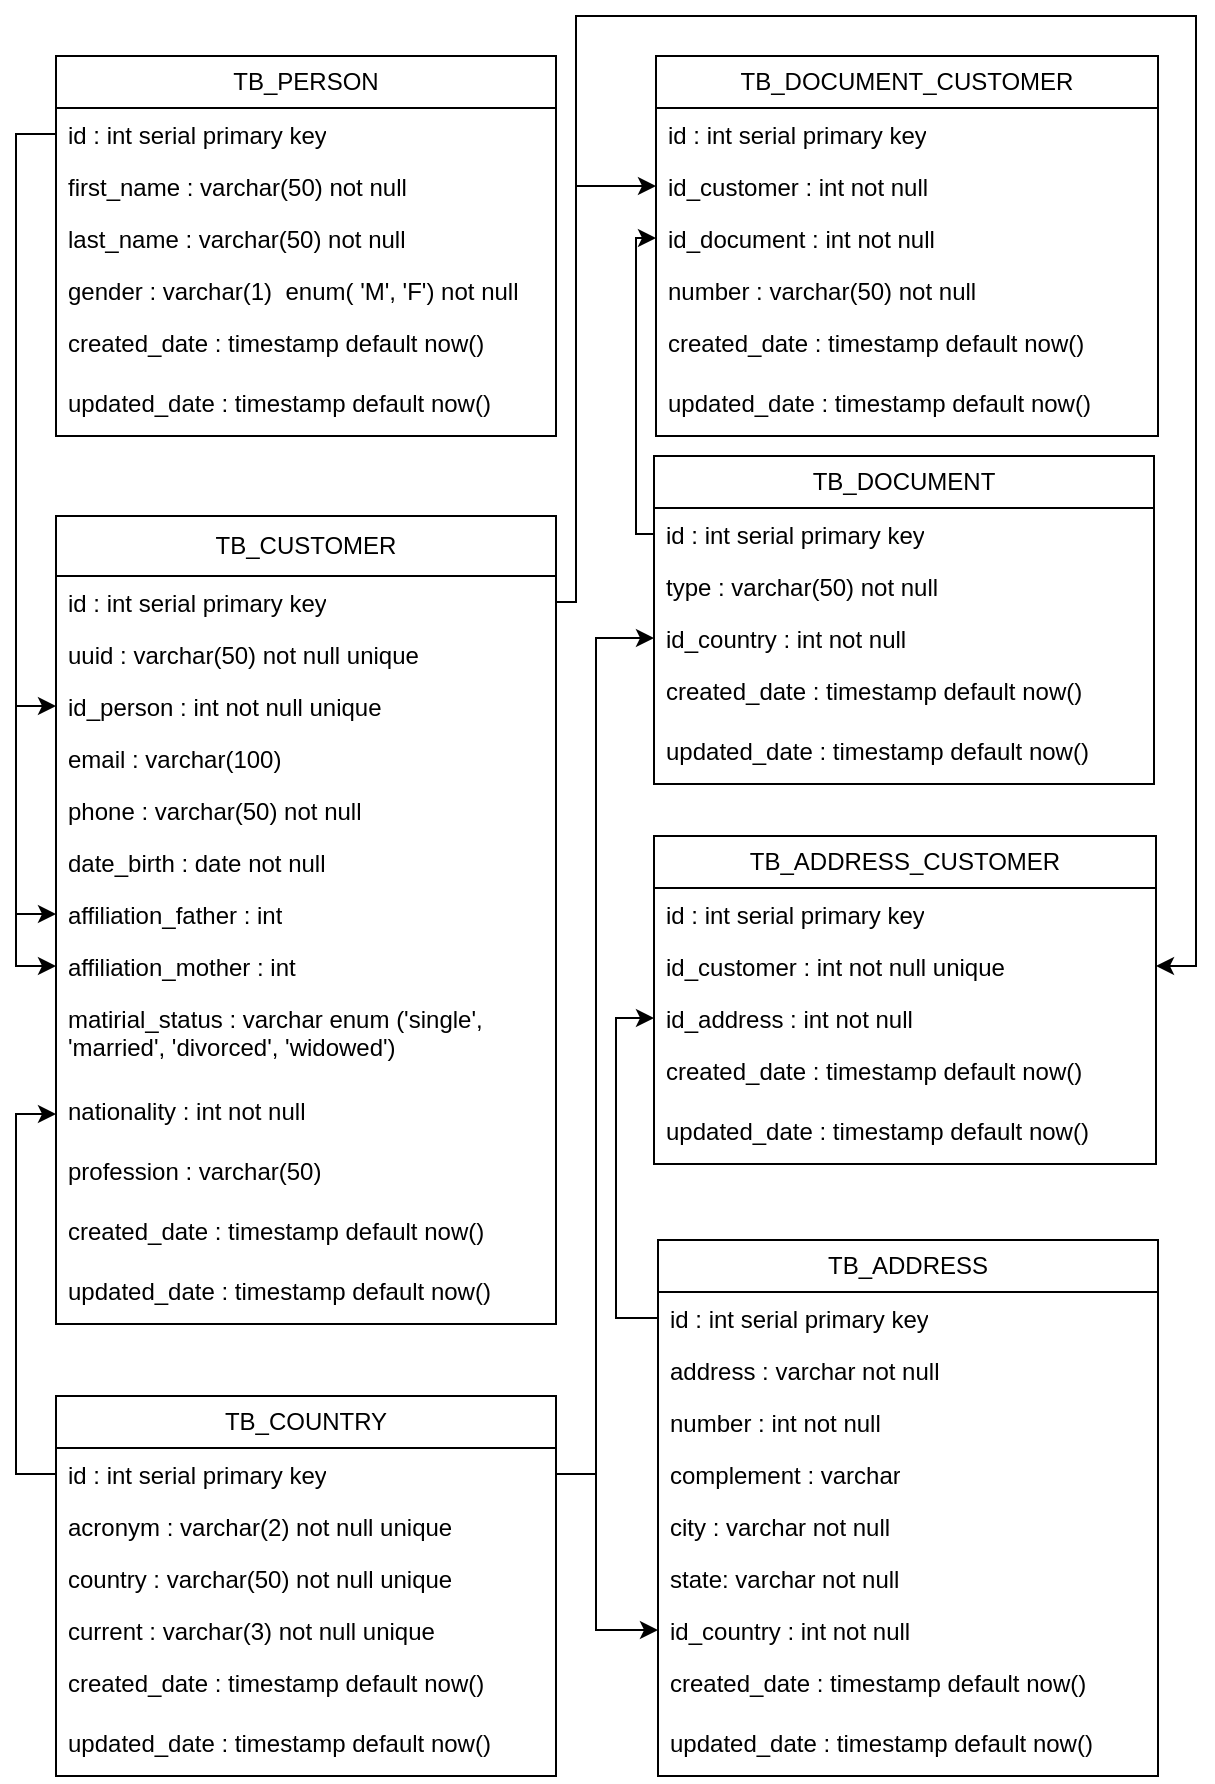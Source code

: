 <mxfile version="22.0.7" type="device">
  <diagram name="DB_CUSTOMER" id="2u5Ryk8Hv8dJWQyS-S4R">
    <mxGraphModel dx="2722" dy="929" grid="1" gridSize="10" guides="1" tooltips="1" connect="1" arrows="1" fold="1" page="1" pageScale="1" pageWidth="827" pageHeight="1169" math="0" shadow="0">
      <root>
        <mxCell id="0" />
        <mxCell id="1" parent="0" />
        <mxCell id="Z7Hft13ytRGWOwsD6Xm9-1" value="TB_COUNTRY" style="swimlane;fontStyle=0;childLayout=stackLayout;horizontal=1;startSize=26;fillColor=none;horizontalStack=0;resizeParent=1;resizeParentMax=0;resizeLast=0;collapsible=1;marginBottom=0;whiteSpace=wrap;html=1;" parent="1" vertex="1">
          <mxGeometry x="190" y="850" width="250" height="190" as="geometry">
            <mxRectangle x="299" y="320" width="120" height="30" as="alternateBounds" />
          </mxGeometry>
        </mxCell>
        <mxCell id="Z7Hft13ytRGWOwsD6Xm9-2" value="id : int serial primary key" style="text;strokeColor=none;fillColor=none;align=left;verticalAlign=top;spacingLeft=4;spacingRight=4;overflow=hidden;rotatable=0;points=[[0,0.5],[1,0.5]];portConstraint=eastwest;whiteSpace=wrap;html=1;" parent="Z7Hft13ytRGWOwsD6Xm9-1" vertex="1">
          <mxGeometry y="26" width="250" height="26" as="geometry" />
        </mxCell>
        <mxCell id="Z7Hft13ytRGWOwsD6Xm9-3" value="acronym : varchar(2) not null unique" style="text;strokeColor=none;fillColor=none;align=left;verticalAlign=top;spacingLeft=4;spacingRight=4;overflow=hidden;rotatable=0;points=[[0,0.5],[1,0.5]];portConstraint=eastwest;whiteSpace=wrap;html=1;" parent="Z7Hft13ytRGWOwsD6Xm9-1" vertex="1">
          <mxGeometry y="52" width="250" height="26" as="geometry" />
        </mxCell>
        <mxCell id="Z7Hft13ytRGWOwsD6Xm9-4" value="country : varchar(50) not null unique&lt;br&gt;" style="text;strokeColor=none;fillColor=none;align=left;verticalAlign=top;spacingLeft=4;spacingRight=4;overflow=hidden;rotatable=0;points=[[0,0.5],[1,0.5]];portConstraint=eastwest;whiteSpace=wrap;html=1;" parent="Z7Hft13ytRGWOwsD6Xm9-1" vertex="1">
          <mxGeometry y="78" width="250" height="26" as="geometry" />
        </mxCell>
        <mxCell id="Z7Hft13ytRGWOwsD6Xm9-5" value="current : varchar(3) not null unique" style="text;strokeColor=none;fillColor=none;align=left;verticalAlign=top;spacingLeft=4;spacingRight=4;overflow=hidden;rotatable=0;points=[[0,0.5],[1,0.5]];portConstraint=eastwest;whiteSpace=wrap;html=1;" parent="Z7Hft13ytRGWOwsD6Xm9-1" vertex="1">
          <mxGeometry y="104" width="250" height="26" as="geometry" />
        </mxCell>
        <mxCell id="KpFi13zjJERmIuN6apcc-4" value="created_date : timestamp default now()" style="text;strokeColor=none;fillColor=none;align=left;verticalAlign=top;spacingLeft=4;spacingRight=4;overflow=hidden;rotatable=0;points=[[0,0.5],[1,0.5]];portConstraint=eastwest;whiteSpace=wrap;html=1;" vertex="1" parent="Z7Hft13ytRGWOwsD6Xm9-1">
          <mxGeometry y="130" width="250" height="30" as="geometry" />
        </mxCell>
        <mxCell id="KpFi13zjJERmIuN6apcc-5" value="updated_date : timestamp default now()" style="text;strokeColor=none;fillColor=none;align=left;verticalAlign=top;spacingLeft=4;spacingRight=4;overflow=hidden;rotatable=0;points=[[0,0.5],[1,0.5]];portConstraint=eastwest;whiteSpace=wrap;html=1;" vertex="1" parent="Z7Hft13ytRGWOwsD6Xm9-1">
          <mxGeometry y="160" width="250" height="30" as="geometry" />
        </mxCell>
        <mxCell id="Z7Hft13ytRGWOwsD6Xm9-10" value="TB_PERSON" style="swimlane;fontStyle=0;childLayout=stackLayout;horizontal=1;startSize=26;fillColor=none;horizontalStack=0;resizeParent=1;resizeParentMax=0;resizeLast=0;collapsible=1;marginBottom=0;whiteSpace=wrap;html=1;" parent="1" vertex="1">
          <mxGeometry x="190" y="180" width="250" height="190" as="geometry">
            <mxRectangle x="299" y="320" width="120" height="30" as="alternateBounds" />
          </mxGeometry>
        </mxCell>
        <mxCell id="Z7Hft13ytRGWOwsD6Xm9-11" value="id : int serial primary key" style="text;strokeColor=none;fillColor=none;align=left;verticalAlign=top;spacingLeft=4;spacingRight=4;overflow=hidden;rotatable=0;points=[[0,0.5],[1,0.5]];portConstraint=eastwest;whiteSpace=wrap;html=1;" parent="Z7Hft13ytRGWOwsD6Xm9-10" vertex="1">
          <mxGeometry y="26" width="250" height="26" as="geometry" />
        </mxCell>
        <mxCell id="Z7Hft13ytRGWOwsD6Xm9-12" value="first_name : varchar(50) not null" style="text;strokeColor=none;fillColor=none;align=left;verticalAlign=top;spacingLeft=4;spacingRight=4;overflow=hidden;rotatable=0;points=[[0,0.5],[1,0.5]];portConstraint=eastwest;whiteSpace=wrap;html=1;" parent="Z7Hft13ytRGWOwsD6Xm9-10" vertex="1">
          <mxGeometry y="52" width="250" height="26" as="geometry" />
        </mxCell>
        <mxCell id="Z7Hft13ytRGWOwsD6Xm9-13" value="last_name : varchar(50) not null" style="text;strokeColor=none;fillColor=none;align=left;verticalAlign=top;spacingLeft=4;spacingRight=4;overflow=hidden;rotatable=0;points=[[0,0.5],[1,0.5]];portConstraint=eastwest;whiteSpace=wrap;html=1;" parent="Z7Hft13ytRGWOwsD6Xm9-10" vertex="1">
          <mxGeometry y="78" width="250" height="26" as="geometry" />
        </mxCell>
        <mxCell id="Z7Hft13ytRGWOwsD6Xm9-14" value="gender : varchar(1)&amp;nbsp; enum( &#39;M&#39;, &#39;F&#39;) not null" style="text;strokeColor=none;fillColor=none;align=left;verticalAlign=top;spacingLeft=4;spacingRight=4;overflow=hidden;rotatable=0;points=[[0,0.5],[1,0.5]];portConstraint=eastwest;whiteSpace=wrap;html=1;" parent="Z7Hft13ytRGWOwsD6Xm9-10" vertex="1">
          <mxGeometry y="104" width="250" height="26" as="geometry" />
        </mxCell>
        <mxCell id="KpFi13zjJERmIuN6apcc-14" value="created_date : timestamp default now()" style="text;strokeColor=none;fillColor=none;align=left;verticalAlign=top;spacingLeft=4;spacingRight=4;overflow=hidden;rotatable=0;points=[[0,0.5],[1,0.5]];portConstraint=eastwest;whiteSpace=wrap;html=1;" vertex="1" parent="Z7Hft13ytRGWOwsD6Xm9-10">
          <mxGeometry y="130" width="250" height="30" as="geometry" />
        </mxCell>
        <mxCell id="KpFi13zjJERmIuN6apcc-15" value="updated_date : timestamp default now()" style="text;strokeColor=none;fillColor=none;align=left;verticalAlign=top;spacingLeft=4;spacingRight=4;overflow=hidden;rotatable=0;points=[[0,0.5],[1,0.5]];portConstraint=eastwest;whiteSpace=wrap;html=1;" vertex="1" parent="Z7Hft13ytRGWOwsD6Xm9-10">
          <mxGeometry y="160" width="250" height="30" as="geometry" />
        </mxCell>
        <mxCell id="Z7Hft13ytRGWOwsD6Xm9-15" value="TB_DOCUMENT" style="swimlane;fontStyle=0;childLayout=stackLayout;horizontal=1;startSize=26;fillColor=none;horizontalStack=0;resizeParent=1;resizeParentMax=0;resizeLast=0;collapsible=1;marginBottom=0;whiteSpace=wrap;html=1;" parent="1" vertex="1">
          <mxGeometry x="489" y="380" width="250" height="164" as="geometry">
            <mxRectangle x="299" y="320" width="120" height="30" as="alternateBounds" />
          </mxGeometry>
        </mxCell>
        <mxCell id="Z7Hft13ytRGWOwsD6Xm9-16" value="id : int serial primary key" style="text;strokeColor=none;fillColor=none;align=left;verticalAlign=top;spacingLeft=4;spacingRight=4;overflow=hidden;rotatable=0;points=[[0,0.5],[1,0.5]];portConstraint=eastwest;whiteSpace=wrap;html=1;" parent="Z7Hft13ytRGWOwsD6Xm9-15" vertex="1">
          <mxGeometry y="26" width="250" height="26" as="geometry" />
        </mxCell>
        <mxCell id="Z7Hft13ytRGWOwsD6Xm9-17" value="type : varchar(50) not null" style="text;strokeColor=none;fillColor=none;align=left;verticalAlign=top;spacingLeft=4;spacingRight=4;overflow=hidden;rotatable=0;points=[[0,0.5],[1,0.5]];portConstraint=eastwest;whiteSpace=wrap;html=1;" parent="Z7Hft13ytRGWOwsD6Xm9-15" vertex="1">
          <mxGeometry y="52" width="250" height="26" as="geometry" />
        </mxCell>
        <mxCell id="Z7Hft13ytRGWOwsD6Xm9-18" value="id_country : int not null" style="text;strokeColor=none;fillColor=none;align=left;verticalAlign=top;spacingLeft=4;spacingRight=4;overflow=hidden;rotatable=0;points=[[0,0.5],[1,0.5]];portConstraint=eastwest;whiteSpace=wrap;html=1;" parent="Z7Hft13ytRGWOwsD6Xm9-15" vertex="1">
          <mxGeometry y="78" width="250" height="26" as="geometry" />
        </mxCell>
        <mxCell id="KpFi13zjJERmIuN6apcc-20" value="created_date : timestamp default now()" style="text;strokeColor=none;fillColor=none;align=left;verticalAlign=top;spacingLeft=4;spacingRight=4;overflow=hidden;rotatable=0;points=[[0,0.5],[1,0.5]];portConstraint=eastwest;whiteSpace=wrap;html=1;" vertex="1" parent="Z7Hft13ytRGWOwsD6Xm9-15">
          <mxGeometry y="104" width="250" height="30" as="geometry" />
        </mxCell>
        <mxCell id="KpFi13zjJERmIuN6apcc-18" value="updated_date : timestamp default now()" style="text;strokeColor=none;fillColor=none;align=left;verticalAlign=top;spacingLeft=4;spacingRight=4;overflow=hidden;rotatable=0;points=[[0,0.5],[1,0.5]];portConstraint=eastwest;whiteSpace=wrap;html=1;" vertex="1" parent="Z7Hft13ytRGWOwsD6Xm9-15">
          <mxGeometry y="134" width="250" height="30" as="geometry" />
        </mxCell>
        <mxCell id="Z7Hft13ytRGWOwsD6Xm9-20" value="TB_CUSTOMER" style="swimlane;fontStyle=0;childLayout=stackLayout;horizontal=1;startSize=30;fillColor=none;horizontalStack=0;resizeParent=1;resizeParentMax=0;resizeLast=0;collapsible=1;marginBottom=0;whiteSpace=wrap;html=1;" parent="1" vertex="1">
          <mxGeometry x="190" y="410" width="250" height="404" as="geometry">
            <mxRectangle x="190" y="370" width="120" height="30" as="alternateBounds" />
          </mxGeometry>
        </mxCell>
        <mxCell id="Z7Hft13ytRGWOwsD6Xm9-21" value="id : int serial primary key" style="text;strokeColor=none;fillColor=none;align=left;verticalAlign=top;spacingLeft=4;spacingRight=4;overflow=hidden;rotatable=0;points=[[0,0.5],[1,0.5]];portConstraint=eastwest;whiteSpace=wrap;html=1;" parent="Z7Hft13ytRGWOwsD6Xm9-20" vertex="1">
          <mxGeometry y="30" width="250" height="26" as="geometry" />
        </mxCell>
        <mxCell id="Z7Hft13ytRGWOwsD6Xm9-22" value="uuid : varchar(50) not null unique" style="text;strokeColor=none;fillColor=none;align=left;verticalAlign=top;spacingLeft=4;spacingRight=4;overflow=hidden;rotatable=0;points=[[0,0.5],[1,0.5]];portConstraint=eastwest;whiteSpace=wrap;html=1;" parent="Z7Hft13ytRGWOwsD6Xm9-20" vertex="1">
          <mxGeometry y="56" width="250" height="26" as="geometry" />
        </mxCell>
        <mxCell id="Z7Hft13ytRGWOwsD6Xm9-23" value="id_person : int not null unique" style="text;strokeColor=none;fillColor=none;align=left;verticalAlign=top;spacingLeft=4;spacingRight=4;overflow=hidden;rotatable=0;points=[[0,0.5],[1,0.5]];portConstraint=eastwest;whiteSpace=wrap;html=1;" parent="Z7Hft13ytRGWOwsD6Xm9-20" vertex="1">
          <mxGeometry y="82" width="250" height="26" as="geometry" />
        </mxCell>
        <mxCell id="Z7Hft13ytRGWOwsD6Xm9-24" value="email : varchar(100)" style="text;strokeColor=none;fillColor=none;align=left;verticalAlign=top;spacingLeft=4;spacingRight=4;overflow=hidden;rotatable=0;points=[[0,0.5],[1,0.5]];portConstraint=eastwest;whiteSpace=wrap;html=1;" parent="Z7Hft13ytRGWOwsD6Xm9-20" vertex="1">
          <mxGeometry y="108" width="250" height="26" as="geometry" />
        </mxCell>
        <mxCell id="Z7Hft13ytRGWOwsD6Xm9-25" value="phone : varchar(50) not null" style="text;strokeColor=none;fillColor=none;align=left;verticalAlign=top;spacingLeft=4;spacingRight=4;overflow=hidden;rotatable=0;points=[[0,0.5],[1,0.5]];portConstraint=eastwest;whiteSpace=wrap;html=1;" parent="Z7Hft13ytRGWOwsD6Xm9-20" vertex="1">
          <mxGeometry y="134" width="250" height="26" as="geometry" />
        </mxCell>
        <mxCell id="Z7Hft13ytRGWOwsD6Xm9-26" value="date_birth : date not null" style="text;strokeColor=none;fillColor=none;align=left;verticalAlign=top;spacingLeft=4;spacingRight=4;overflow=hidden;rotatable=0;points=[[0,0.5],[1,0.5]];portConstraint=eastwest;whiteSpace=wrap;html=1;" parent="Z7Hft13ytRGWOwsD6Xm9-20" vertex="1">
          <mxGeometry y="160" width="250" height="26" as="geometry" />
        </mxCell>
        <mxCell id="Z7Hft13ytRGWOwsD6Xm9-27" value="affiliation_father : int" style="text;strokeColor=none;fillColor=none;align=left;verticalAlign=top;spacingLeft=4;spacingRight=4;overflow=hidden;rotatable=0;points=[[0,0.5],[1,0.5]];portConstraint=eastwest;whiteSpace=wrap;html=1;" parent="Z7Hft13ytRGWOwsD6Xm9-20" vertex="1">
          <mxGeometry y="186" width="250" height="26" as="geometry" />
        </mxCell>
        <mxCell id="Z7Hft13ytRGWOwsD6Xm9-28" value="affiliation_mother : int" style="text;strokeColor=none;fillColor=none;align=left;verticalAlign=top;spacingLeft=4;spacingRight=4;overflow=hidden;rotatable=0;points=[[0,0.5],[1,0.5]];portConstraint=eastwest;whiteSpace=wrap;html=1;" parent="Z7Hft13ytRGWOwsD6Xm9-20" vertex="1">
          <mxGeometry y="212" width="250" height="26" as="geometry" />
        </mxCell>
        <mxCell id="Z7Hft13ytRGWOwsD6Xm9-29" value="matirial_status : varchar enum (&#39;single&#39;, &#39;married&#39;, &#39;divorced&#39;, &#39;widowed&#39;)" style="text;strokeColor=none;fillColor=none;align=left;verticalAlign=top;spacingLeft=4;spacingRight=4;overflow=hidden;rotatable=0;points=[[0,0.5],[1,0.5]];portConstraint=eastwest;whiteSpace=wrap;html=1;" parent="Z7Hft13ytRGWOwsD6Xm9-20" vertex="1">
          <mxGeometry y="238" width="250" height="46" as="geometry" />
        </mxCell>
        <mxCell id="Z7Hft13ytRGWOwsD6Xm9-30" value="nationality : int not null" style="text;strokeColor=none;fillColor=none;align=left;verticalAlign=top;spacingLeft=4;spacingRight=4;overflow=hidden;rotatable=0;points=[[0,0.5],[1,0.5]];portConstraint=eastwest;whiteSpace=wrap;html=1;" parent="Z7Hft13ytRGWOwsD6Xm9-20" vertex="1">
          <mxGeometry y="284" width="250" height="30" as="geometry" />
        </mxCell>
        <mxCell id="Z7Hft13ytRGWOwsD6Xm9-31" value="profession : varchar(50)" style="text;strokeColor=none;fillColor=none;align=left;verticalAlign=top;spacingLeft=4;spacingRight=4;overflow=hidden;rotatable=0;points=[[0,0.5],[1,0.5]];portConstraint=eastwest;whiteSpace=wrap;html=1;" parent="Z7Hft13ytRGWOwsD6Xm9-20" vertex="1">
          <mxGeometry y="314" width="250" height="30" as="geometry" />
        </mxCell>
        <mxCell id="KpFi13zjJERmIuN6apcc-12" value="created_date : timestamp default now()" style="text;strokeColor=none;fillColor=none;align=left;verticalAlign=top;spacingLeft=4;spacingRight=4;overflow=hidden;rotatable=0;points=[[0,0.5],[1,0.5]];portConstraint=eastwest;whiteSpace=wrap;html=1;" vertex="1" parent="Z7Hft13ytRGWOwsD6Xm9-20">
          <mxGeometry y="344" width="250" height="30" as="geometry" />
        </mxCell>
        <mxCell id="KpFi13zjJERmIuN6apcc-13" value="updated_date : timestamp default now()" style="text;strokeColor=none;fillColor=none;align=left;verticalAlign=top;spacingLeft=4;spacingRight=4;overflow=hidden;rotatable=0;points=[[0,0.5],[1,0.5]];portConstraint=eastwest;whiteSpace=wrap;html=1;" vertex="1" parent="Z7Hft13ytRGWOwsD6Xm9-20">
          <mxGeometry y="374" width="250" height="30" as="geometry" />
        </mxCell>
        <mxCell id="Z7Hft13ytRGWOwsD6Xm9-32" value="TB_DOCUMENT_CUSTOMER" style="swimlane;fontStyle=0;childLayout=stackLayout;horizontal=1;startSize=26;fillColor=none;horizontalStack=0;resizeParent=1;resizeParentMax=0;resizeLast=0;collapsible=1;marginBottom=0;whiteSpace=wrap;html=1;" parent="1" vertex="1">
          <mxGeometry x="490" y="180" width="251" height="190" as="geometry">
            <mxRectangle x="299" y="320" width="120" height="30" as="alternateBounds" />
          </mxGeometry>
        </mxCell>
        <mxCell id="Z7Hft13ytRGWOwsD6Xm9-33" value="id : int serial primary key" style="text;strokeColor=none;fillColor=none;align=left;verticalAlign=top;spacingLeft=4;spacingRight=4;overflow=hidden;rotatable=0;points=[[0,0.5],[1,0.5]];portConstraint=eastwest;whiteSpace=wrap;html=1;" parent="Z7Hft13ytRGWOwsD6Xm9-32" vertex="1">
          <mxGeometry y="26" width="251" height="26" as="geometry" />
        </mxCell>
        <mxCell id="Z7Hft13ytRGWOwsD6Xm9-35" value="id_customer : int not null" style="text;strokeColor=none;fillColor=none;align=left;verticalAlign=top;spacingLeft=4;spacingRight=4;overflow=hidden;rotatable=0;points=[[0,0.5],[1,0.5]];portConstraint=eastwest;whiteSpace=wrap;html=1;" parent="Z7Hft13ytRGWOwsD6Xm9-32" vertex="1">
          <mxGeometry y="52" width="251" height="26" as="geometry" />
        </mxCell>
        <mxCell id="Z7Hft13ytRGWOwsD6Xm9-44" value="id_document : int not null" style="text;strokeColor=none;fillColor=none;align=left;verticalAlign=top;spacingLeft=4;spacingRight=4;overflow=hidden;rotatable=0;points=[[0,0.5],[1,0.5]];portConstraint=eastwest;whiteSpace=wrap;html=1;" parent="Z7Hft13ytRGWOwsD6Xm9-32" vertex="1">
          <mxGeometry y="78" width="251" height="26" as="geometry" />
        </mxCell>
        <mxCell id="KpFi13zjJERmIuN6apcc-34" value="number : varchar(50) not null" style="text;strokeColor=none;fillColor=none;align=left;verticalAlign=top;spacingLeft=4;spacingRight=4;overflow=hidden;rotatable=0;points=[[0,0.5],[1,0.5]];portConstraint=eastwest;whiteSpace=wrap;html=1;" vertex="1" parent="Z7Hft13ytRGWOwsD6Xm9-32">
          <mxGeometry y="104" width="251" height="26" as="geometry" />
        </mxCell>
        <mxCell id="KpFi13zjJERmIuN6apcc-19" value="created_date : timestamp default now()" style="text;strokeColor=none;fillColor=none;align=left;verticalAlign=top;spacingLeft=4;spacingRight=4;overflow=hidden;rotatable=0;points=[[0,0.5],[1,0.5]];portConstraint=eastwest;whiteSpace=wrap;html=1;" vertex="1" parent="Z7Hft13ytRGWOwsD6Xm9-32">
          <mxGeometry y="130" width="251" height="30" as="geometry" />
        </mxCell>
        <mxCell id="KpFi13zjJERmIuN6apcc-21" value="updated_date : timestamp default now()" style="text;strokeColor=none;fillColor=none;align=left;verticalAlign=top;spacingLeft=4;spacingRight=4;overflow=hidden;rotatable=0;points=[[0,0.5],[1,0.5]];portConstraint=eastwest;whiteSpace=wrap;html=1;" vertex="1" parent="Z7Hft13ytRGWOwsD6Xm9-32">
          <mxGeometry y="160" width="251" height="30" as="geometry" />
        </mxCell>
        <mxCell id="I1YjWcg6bR91CUZ4ryua-1" value="TB_ADDRESS" style="swimlane;fontStyle=0;childLayout=stackLayout;horizontal=1;startSize=26;fillColor=none;horizontalStack=0;resizeParent=1;resizeParentMax=0;resizeLast=0;collapsible=1;marginBottom=0;whiteSpace=wrap;html=1;" parent="1" vertex="1">
          <mxGeometry x="491" y="772" width="250" height="268" as="geometry">
            <mxRectangle x="299" y="320" width="120" height="30" as="alternateBounds" />
          </mxGeometry>
        </mxCell>
        <mxCell id="I1YjWcg6bR91CUZ4ryua-2" value="id : int serial primary key" style="text;strokeColor=none;fillColor=none;align=left;verticalAlign=top;spacingLeft=4;spacingRight=4;overflow=hidden;rotatable=0;points=[[0,0.5],[1,0.5]];portConstraint=eastwest;whiteSpace=wrap;html=1;" parent="I1YjWcg6bR91CUZ4ryua-1" vertex="1">
          <mxGeometry y="26" width="250" height="26" as="geometry" />
        </mxCell>
        <mxCell id="I1YjWcg6bR91CUZ4ryua-3" value="address : varchar not null" style="text;strokeColor=none;fillColor=none;align=left;verticalAlign=top;spacingLeft=4;spacingRight=4;overflow=hidden;rotatable=0;points=[[0,0.5],[1,0.5]];portConstraint=eastwest;whiteSpace=wrap;html=1;" parent="I1YjWcg6bR91CUZ4ryua-1" vertex="1">
          <mxGeometry y="52" width="250" height="26" as="geometry" />
        </mxCell>
        <mxCell id="I1YjWcg6bR91CUZ4ryua-4" value="number : int not null&amp;nbsp;" style="text;strokeColor=none;fillColor=none;align=left;verticalAlign=top;spacingLeft=4;spacingRight=4;overflow=hidden;rotatable=0;points=[[0,0.5],[1,0.5]];portConstraint=eastwest;whiteSpace=wrap;html=1;" parent="I1YjWcg6bR91CUZ4ryua-1" vertex="1">
          <mxGeometry y="78" width="250" height="26" as="geometry" />
        </mxCell>
        <mxCell id="I1YjWcg6bR91CUZ4ryua-5" value="complement : varchar" style="text;strokeColor=none;fillColor=none;align=left;verticalAlign=top;spacingLeft=4;spacingRight=4;overflow=hidden;rotatable=0;points=[[0,0.5],[1,0.5]];portConstraint=eastwest;whiteSpace=wrap;html=1;" parent="I1YjWcg6bR91CUZ4ryua-1" vertex="1">
          <mxGeometry y="104" width="250" height="26" as="geometry" />
        </mxCell>
        <mxCell id="I1YjWcg6bR91CUZ4ryua-6" value="city : varchar not null" style="text;strokeColor=none;fillColor=none;align=left;verticalAlign=top;spacingLeft=4;spacingRight=4;overflow=hidden;rotatable=0;points=[[0,0.5],[1,0.5]];portConstraint=eastwest;whiteSpace=wrap;html=1;" parent="I1YjWcg6bR91CUZ4ryua-1" vertex="1">
          <mxGeometry y="130" width="250" height="26" as="geometry" />
        </mxCell>
        <mxCell id="I1YjWcg6bR91CUZ4ryua-7" value="state: varchar not null" style="text;strokeColor=none;fillColor=none;align=left;verticalAlign=top;spacingLeft=4;spacingRight=4;overflow=hidden;rotatable=0;points=[[0,0.5],[1,0.5]];portConstraint=eastwest;whiteSpace=wrap;html=1;" parent="I1YjWcg6bR91CUZ4ryua-1" vertex="1">
          <mxGeometry y="156" width="250" height="26" as="geometry" />
        </mxCell>
        <mxCell id="I1YjWcg6bR91CUZ4ryua-8" value="id_country : int not null" style="text;strokeColor=none;fillColor=none;align=left;verticalAlign=top;spacingLeft=4;spacingRight=4;overflow=hidden;rotatable=0;points=[[0,0.5],[1,0.5]];portConstraint=eastwest;whiteSpace=wrap;html=1;" parent="I1YjWcg6bR91CUZ4ryua-1" vertex="1">
          <mxGeometry y="182" width="250" height="26" as="geometry" />
        </mxCell>
        <mxCell id="KpFi13zjJERmIuN6apcc-7" value="created_date : timestamp default now()" style="text;strokeColor=none;fillColor=none;align=left;verticalAlign=top;spacingLeft=4;spacingRight=4;overflow=hidden;rotatable=0;points=[[0,0.5],[1,0.5]];portConstraint=eastwest;whiteSpace=wrap;html=1;" vertex="1" parent="I1YjWcg6bR91CUZ4ryua-1">
          <mxGeometry y="208" width="250" height="30" as="geometry" />
        </mxCell>
        <mxCell id="KpFi13zjJERmIuN6apcc-6" value="updated_date : timestamp default now()" style="text;strokeColor=none;fillColor=none;align=left;verticalAlign=top;spacingLeft=4;spacingRight=4;overflow=hidden;rotatable=0;points=[[0,0.5],[1,0.5]];portConstraint=eastwest;whiteSpace=wrap;html=1;" vertex="1" parent="I1YjWcg6bR91CUZ4ryua-1">
          <mxGeometry y="238" width="250" height="30" as="geometry" />
        </mxCell>
        <mxCell id="I1YjWcg6bR91CUZ4ryua-15" value="TB_ADDRESS_CUSTOMER" style="swimlane;fontStyle=0;childLayout=stackLayout;horizontal=1;startSize=26;fillColor=none;horizontalStack=0;resizeParent=1;resizeParentMax=0;resizeLast=0;collapsible=1;marginBottom=0;whiteSpace=wrap;html=1;" parent="1" vertex="1">
          <mxGeometry x="489" y="570" width="251" height="164" as="geometry">
            <mxRectangle x="299" y="320" width="120" height="30" as="alternateBounds" />
          </mxGeometry>
        </mxCell>
        <mxCell id="I1YjWcg6bR91CUZ4ryua-16" value="id : int serial primary key" style="text;strokeColor=none;fillColor=none;align=left;verticalAlign=top;spacingLeft=4;spacingRight=4;overflow=hidden;rotatable=0;points=[[0,0.5],[1,0.5]];portConstraint=eastwest;whiteSpace=wrap;html=1;" parent="I1YjWcg6bR91CUZ4ryua-15" vertex="1">
          <mxGeometry y="26" width="251" height="26" as="geometry" />
        </mxCell>
        <mxCell id="I1YjWcg6bR91CUZ4ryua-17" value="id_customer : int not null unique" style="text;strokeColor=none;fillColor=none;align=left;verticalAlign=top;spacingLeft=4;spacingRight=4;overflow=hidden;rotatable=0;points=[[0,0.5],[1,0.5]];portConstraint=eastwest;whiteSpace=wrap;html=1;" parent="I1YjWcg6bR91CUZ4ryua-15" vertex="1">
          <mxGeometry y="52" width="251" height="26" as="geometry" />
        </mxCell>
        <mxCell id="I1YjWcg6bR91CUZ4ryua-18" value="id_address : int not null" style="text;strokeColor=none;fillColor=none;align=left;verticalAlign=top;spacingLeft=4;spacingRight=4;overflow=hidden;rotatable=0;points=[[0,0.5],[1,0.5]];portConstraint=eastwest;whiteSpace=wrap;html=1;" parent="I1YjWcg6bR91CUZ4ryua-15" vertex="1">
          <mxGeometry y="78" width="251" height="26" as="geometry" />
        </mxCell>
        <mxCell id="KpFi13zjJERmIuN6apcc-17" value="created_date : timestamp default now()" style="text;strokeColor=none;fillColor=none;align=left;verticalAlign=top;spacingLeft=4;spacingRight=4;overflow=hidden;rotatable=0;points=[[0,0.5],[1,0.5]];portConstraint=eastwest;whiteSpace=wrap;html=1;" vertex="1" parent="I1YjWcg6bR91CUZ4ryua-15">
          <mxGeometry y="104" width="251" height="30" as="geometry" />
        </mxCell>
        <mxCell id="KpFi13zjJERmIuN6apcc-16" value="updated_date : timestamp default now()" style="text;strokeColor=none;fillColor=none;align=left;verticalAlign=top;spacingLeft=4;spacingRight=4;overflow=hidden;rotatable=0;points=[[0,0.5],[1,0.5]];portConstraint=eastwest;whiteSpace=wrap;html=1;" vertex="1" parent="I1YjWcg6bR91CUZ4ryua-15">
          <mxGeometry y="134" width="251" height="30" as="geometry" />
        </mxCell>
        <mxCell id="KpFi13zjJERmIuN6apcc-22" style="edgeStyle=orthogonalEdgeStyle;rounded=0;orthogonalLoop=1;jettySize=auto;html=1;exitX=0;exitY=0.5;exitDx=0;exitDy=0;entryX=0;entryY=0.5;entryDx=0;entryDy=0;" edge="1" parent="1" source="Z7Hft13ytRGWOwsD6Xm9-11" target="Z7Hft13ytRGWOwsD6Xm9-23">
          <mxGeometry relative="1" as="geometry" />
        </mxCell>
        <mxCell id="KpFi13zjJERmIuN6apcc-23" style="edgeStyle=orthogonalEdgeStyle;rounded=0;orthogonalLoop=1;jettySize=auto;html=1;exitX=0;exitY=0.5;exitDx=0;exitDy=0;entryX=0;entryY=0.5;entryDx=0;entryDy=0;" edge="1" parent="1" source="Z7Hft13ytRGWOwsD6Xm9-11" target="Z7Hft13ytRGWOwsD6Xm9-27">
          <mxGeometry relative="1" as="geometry" />
        </mxCell>
        <mxCell id="KpFi13zjJERmIuN6apcc-24" style="edgeStyle=orthogonalEdgeStyle;rounded=0;orthogonalLoop=1;jettySize=auto;html=1;exitX=0;exitY=0.5;exitDx=0;exitDy=0;entryX=0;entryY=0.5;entryDx=0;entryDy=0;" edge="1" parent="1" source="Z7Hft13ytRGWOwsD6Xm9-11" target="Z7Hft13ytRGWOwsD6Xm9-28">
          <mxGeometry relative="1" as="geometry" />
        </mxCell>
        <mxCell id="KpFi13zjJERmIuN6apcc-25" style="edgeStyle=orthogonalEdgeStyle;rounded=0;orthogonalLoop=1;jettySize=auto;html=1;exitX=0;exitY=0.5;exitDx=0;exitDy=0;entryX=0;entryY=0.5;entryDx=0;entryDy=0;" edge="1" parent="1" source="Z7Hft13ytRGWOwsD6Xm9-2" target="Z7Hft13ytRGWOwsD6Xm9-30">
          <mxGeometry relative="1" as="geometry" />
        </mxCell>
        <mxCell id="KpFi13zjJERmIuN6apcc-26" style="edgeStyle=orthogonalEdgeStyle;rounded=0;orthogonalLoop=1;jettySize=auto;html=1;exitX=1;exitY=0.5;exitDx=0;exitDy=0;entryX=0;entryY=0.5;entryDx=0;entryDy=0;" edge="1" parent="1" source="Z7Hft13ytRGWOwsD6Xm9-2" target="I1YjWcg6bR91CUZ4ryua-8">
          <mxGeometry relative="1" as="geometry">
            <Array as="points">
              <mxPoint x="460" y="889" />
              <mxPoint x="460" y="967" />
            </Array>
          </mxGeometry>
        </mxCell>
        <mxCell id="KpFi13zjJERmIuN6apcc-27" style="edgeStyle=orthogonalEdgeStyle;rounded=0;orthogonalLoop=1;jettySize=auto;html=1;exitX=0;exitY=0.5;exitDx=0;exitDy=0;entryX=0;entryY=0.5;entryDx=0;entryDy=0;" edge="1" parent="1" source="I1YjWcg6bR91CUZ4ryua-2" target="I1YjWcg6bR91CUZ4ryua-18">
          <mxGeometry relative="1" as="geometry">
            <Array as="points">
              <mxPoint x="470" y="811" />
              <mxPoint x="470" y="661" />
            </Array>
          </mxGeometry>
        </mxCell>
        <mxCell id="KpFi13zjJERmIuN6apcc-29" style="edgeStyle=orthogonalEdgeStyle;rounded=0;orthogonalLoop=1;jettySize=auto;html=1;exitX=1;exitY=0.5;exitDx=0;exitDy=0;entryX=0;entryY=0.5;entryDx=0;entryDy=0;" edge="1" parent="1" source="Z7Hft13ytRGWOwsD6Xm9-2" target="Z7Hft13ytRGWOwsD6Xm9-18">
          <mxGeometry relative="1" as="geometry">
            <Array as="points">
              <mxPoint x="460" y="889" />
              <mxPoint x="460" y="471" />
            </Array>
          </mxGeometry>
        </mxCell>
        <mxCell id="KpFi13zjJERmIuN6apcc-30" style="edgeStyle=orthogonalEdgeStyle;rounded=0;orthogonalLoop=1;jettySize=auto;html=1;exitX=1;exitY=0.5;exitDx=0;exitDy=0;entryX=1;entryY=0.5;entryDx=0;entryDy=0;" edge="1" parent="1" source="Z7Hft13ytRGWOwsD6Xm9-21" target="I1YjWcg6bR91CUZ4ryua-17">
          <mxGeometry relative="1" as="geometry">
            <Array as="points">
              <mxPoint x="450" y="453" />
              <mxPoint x="450" y="160" />
              <mxPoint x="760" y="160" />
              <mxPoint x="760" y="635" />
            </Array>
          </mxGeometry>
        </mxCell>
        <mxCell id="KpFi13zjJERmIuN6apcc-31" style="edgeStyle=orthogonalEdgeStyle;rounded=0;orthogonalLoop=1;jettySize=auto;html=1;exitX=0;exitY=0.5;exitDx=0;exitDy=0;entryX=0;entryY=0.5;entryDx=0;entryDy=0;" edge="1" parent="1" source="Z7Hft13ytRGWOwsD6Xm9-16" target="Z7Hft13ytRGWOwsD6Xm9-44">
          <mxGeometry relative="1" as="geometry">
            <Array as="points">
              <mxPoint x="480" y="419" />
              <mxPoint x="480" y="271" />
            </Array>
          </mxGeometry>
        </mxCell>
        <mxCell id="KpFi13zjJERmIuN6apcc-33" style="edgeStyle=orthogonalEdgeStyle;rounded=0;orthogonalLoop=1;jettySize=auto;html=1;exitX=1;exitY=0.5;exitDx=0;exitDy=0;entryX=0;entryY=0.5;entryDx=0;entryDy=0;" edge="1" parent="1" source="Z7Hft13ytRGWOwsD6Xm9-21" target="Z7Hft13ytRGWOwsD6Xm9-35">
          <mxGeometry relative="1" as="geometry">
            <Array as="points">
              <mxPoint x="450" y="453" />
              <mxPoint x="450" y="245" />
            </Array>
          </mxGeometry>
        </mxCell>
      </root>
    </mxGraphModel>
  </diagram>
</mxfile>
